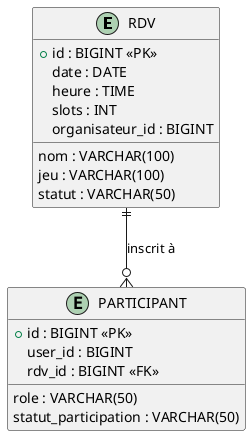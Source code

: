@startuml rdv_service_mpd

entity "RDV" as Rdv {
  + id : BIGINT <<PK>>
  nom : VARCHAR(100)
  date : DATE
  heure : TIME
  jeu : VARCHAR(100)
  statut : VARCHAR(50)
  slots : INT
  organisateur_id : BIGINT
}

entity "PARTICIPANT" as Participant {
  + id : BIGINT <<PK>>
  user_id : BIGINT
  rdv_id : BIGINT <<FK>>
  role : VARCHAR(50)
  statut_participation : VARCHAR(50)
}

Rdv ||--o{ Participant : "inscrit à"

@enduml
